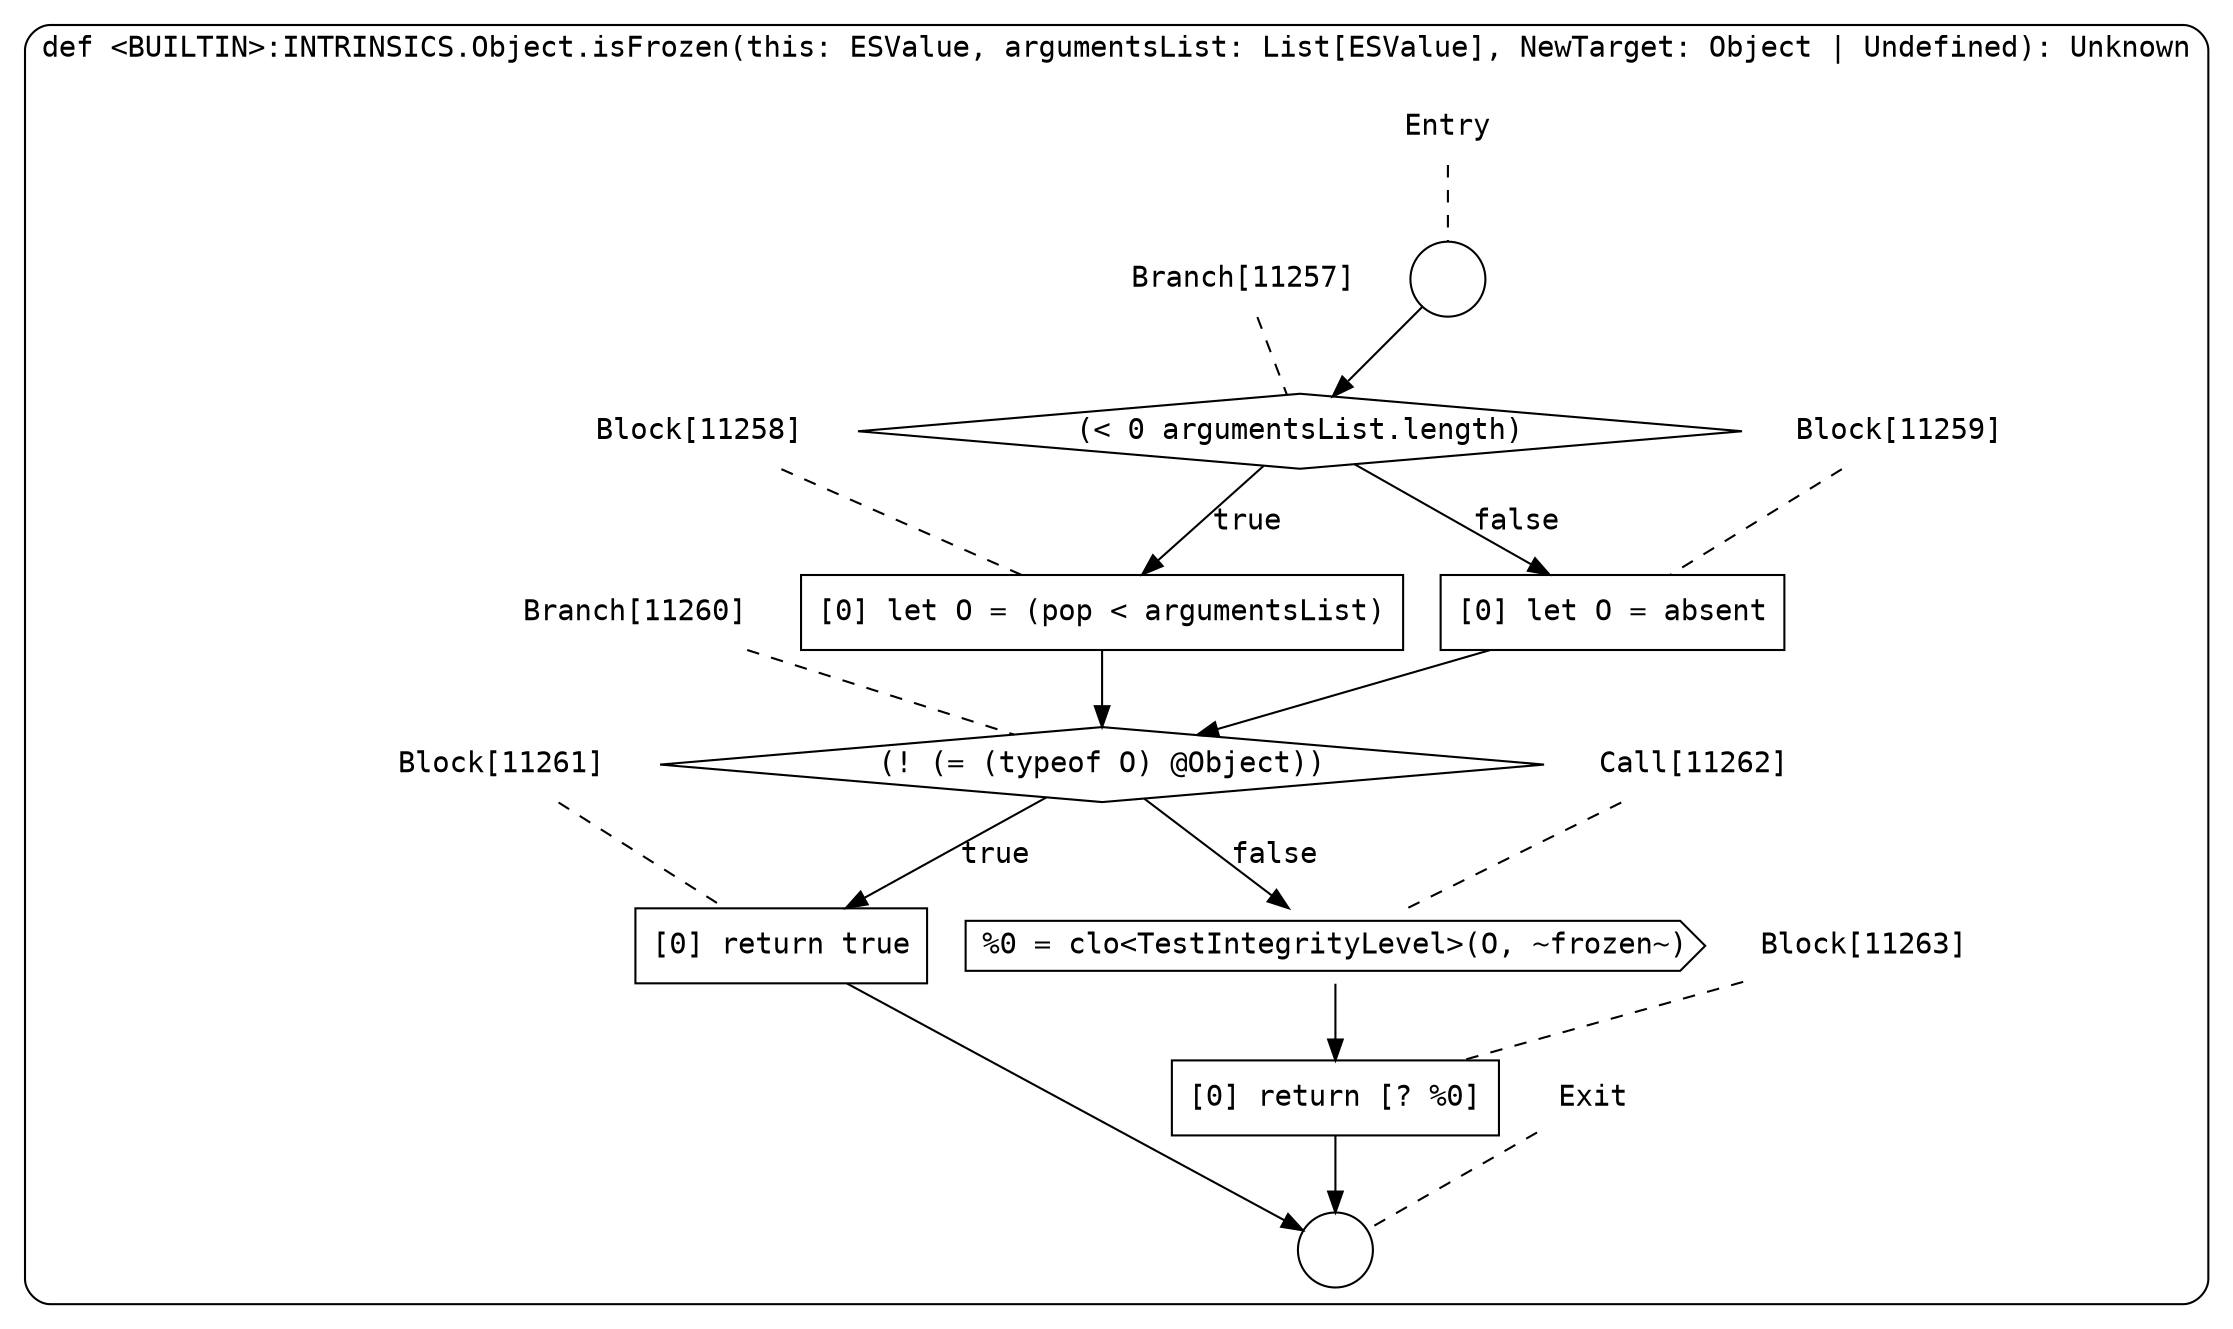 digraph {
  graph [fontname = "Consolas"]
  node [fontname = "Consolas"]
  edge [fontname = "Consolas"]
  subgraph cluster2014 {
    label = "def <BUILTIN>:INTRINSICS.Object.isFrozen(this: ESValue, argumentsList: List[ESValue], NewTarget: Object | Undefined): Unknown"
    style = rounded
    cluster2014_entry_name [shape=none, label=<<font color="black">Entry</font>>]
    cluster2014_entry_name -> cluster2014_entry [arrowhead=none, color="black", style=dashed]
    cluster2014_entry [shape=circle label=" " color="black" fillcolor="white" style=filled]
    cluster2014_entry -> node11257 [color="black"]
    cluster2014_exit_name [shape=none, label=<<font color="black">Exit</font>>]
    cluster2014_exit_name -> cluster2014_exit [arrowhead=none, color="black", style=dashed]
    cluster2014_exit [shape=circle label=" " color="black" fillcolor="white" style=filled]
    node11257_name [shape=none, label=<<font color="black">Branch[11257]</font>>]
    node11257_name -> node11257 [arrowhead=none, color="black", style=dashed]
    node11257 [shape=diamond, label=<<font color="black">(&lt; 0 argumentsList.length)</font>> color="black" fillcolor="white", style=filled]
    node11257 -> node11258 [label=<<font color="black">true</font>> color="black"]
    node11257 -> node11259 [label=<<font color="black">false</font>> color="black"]
    node11258_name [shape=none, label=<<font color="black">Block[11258]</font>>]
    node11258_name -> node11258 [arrowhead=none, color="black", style=dashed]
    node11258 [shape=box, label=<<font color="black">[0] let O = (pop &lt; argumentsList)<BR ALIGN="LEFT"/></font>> color="black" fillcolor="white", style=filled]
    node11258 -> node11260 [color="black"]
    node11259_name [shape=none, label=<<font color="black">Block[11259]</font>>]
    node11259_name -> node11259 [arrowhead=none, color="black", style=dashed]
    node11259 [shape=box, label=<<font color="black">[0] let O = absent<BR ALIGN="LEFT"/></font>> color="black" fillcolor="white", style=filled]
    node11259 -> node11260 [color="black"]
    node11260_name [shape=none, label=<<font color="black">Branch[11260]</font>>]
    node11260_name -> node11260 [arrowhead=none, color="black", style=dashed]
    node11260 [shape=diamond, label=<<font color="black">(! (= (typeof O) @Object))</font>> color="black" fillcolor="white", style=filled]
    node11260 -> node11261 [label=<<font color="black">true</font>> color="black"]
    node11260 -> node11262 [label=<<font color="black">false</font>> color="black"]
    node11261_name [shape=none, label=<<font color="black">Block[11261]</font>>]
    node11261_name -> node11261 [arrowhead=none, color="black", style=dashed]
    node11261 [shape=box, label=<<font color="black">[0] return true<BR ALIGN="LEFT"/></font>> color="black" fillcolor="white", style=filled]
    node11261 -> cluster2014_exit [color="black"]
    node11262_name [shape=none, label=<<font color="black">Call[11262]</font>>]
    node11262_name -> node11262 [arrowhead=none, color="black", style=dashed]
    node11262 [shape=cds, label=<<font color="black">%0 = clo&lt;TestIntegrityLevel&gt;(O, ~frozen~)</font>> color="black" fillcolor="white", style=filled]
    node11262 -> node11263 [color="black"]
    node11263_name [shape=none, label=<<font color="black">Block[11263]</font>>]
    node11263_name -> node11263 [arrowhead=none, color="black", style=dashed]
    node11263 [shape=box, label=<<font color="black">[0] return [? %0]<BR ALIGN="LEFT"/></font>> color="black" fillcolor="white", style=filled]
    node11263 -> cluster2014_exit [color="black"]
  }
}